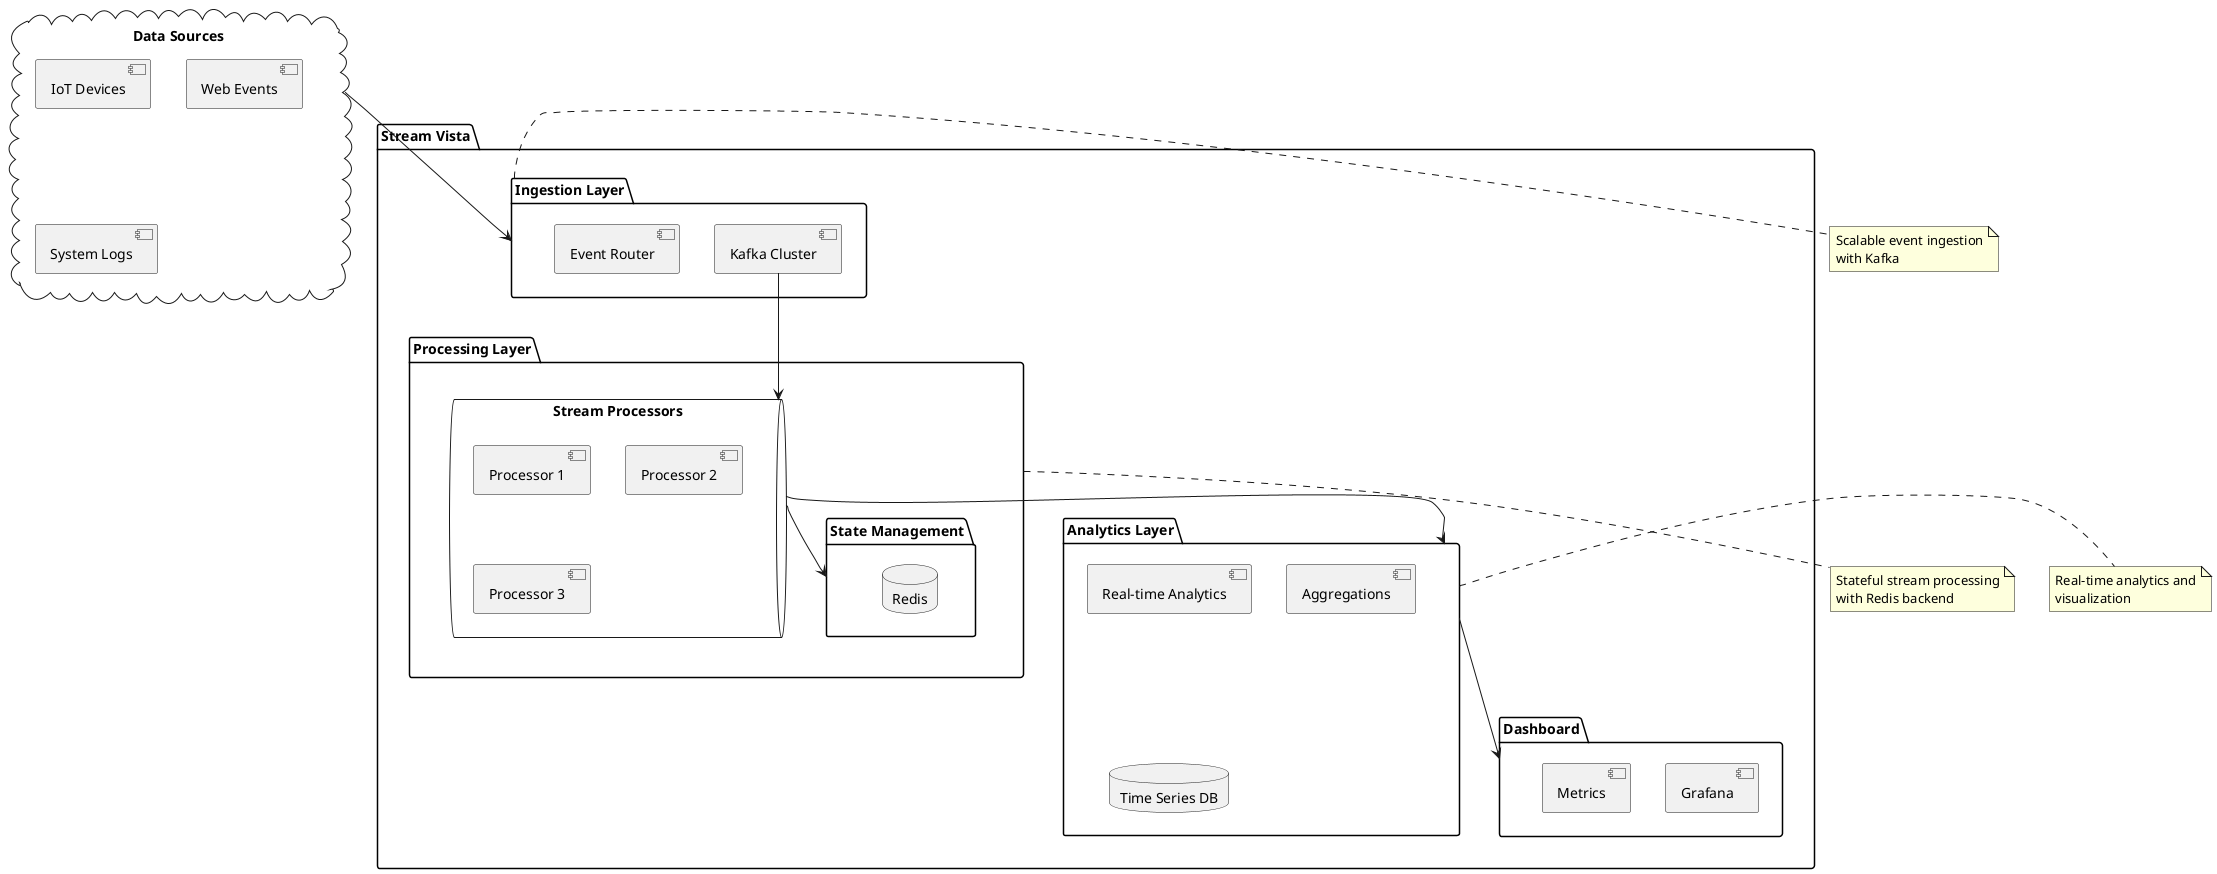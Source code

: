 @startuml Architecture
skinparam backgroundColor transparent

cloud "Data Sources" as sources {
    [IoT Devices] as iot
    [Web Events] as web
    [System Logs] as logs
}

package "Stream Vista" {
    package "Ingestion Layer" as ingestion {
        [Kafka Cluster] as kafka
        [Event Router] as router
    }
    
    package "Processing Layer" as processing {
        queue "Stream Processors" as processors {
            [Processor 1] as p1
            [Processor 2] as p2
            [Processor 3] as p3
        }
        
        package "State Management" as state {
            database "Redis" as redis
        }
    }
    
    package "Analytics Layer" as analytics {
        [Real-time Analytics] as realtime
        [Aggregations] as aggs
        database "Time Series DB" as tsdb
    }
    
    package "Dashboard" as dashboard {
        [Grafana] as grafana
        [Metrics] as metrics
    }
}

sources --> ingestion
kafka --> processors
processors --> state
processors --> analytics
analytics --> dashboard

note right of ingestion
  Scalable event ingestion
  with Kafka
end note

note bottom of processing
  Stateful stream processing
  with Redis backend
end note

note right of analytics
  Real-time analytics and
  visualization
end note
@enduml
